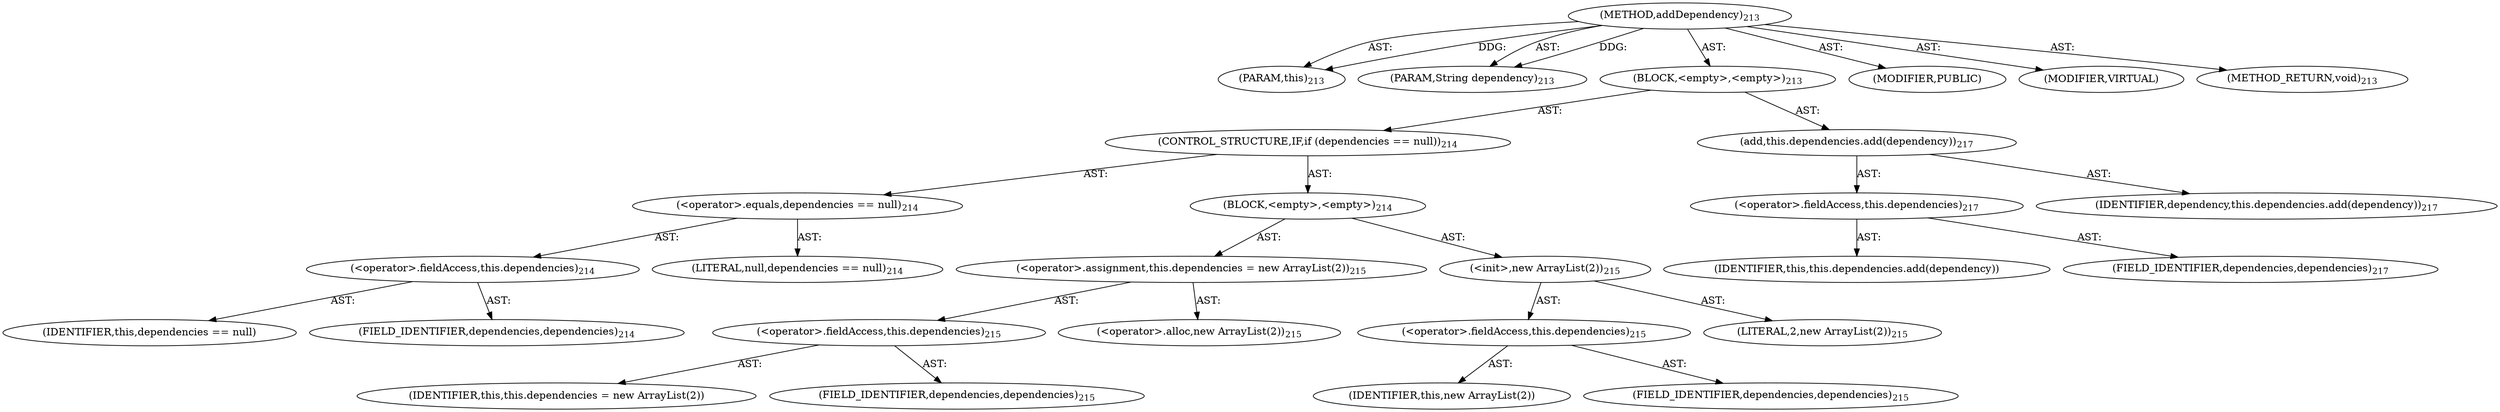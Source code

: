 digraph "addDependency" {  
"111669149705" [label = <(METHOD,addDependency)<SUB>213</SUB>> ]
"115964117012" [label = <(PARAM,this)<SUB>213</SUB>> ]
"115964117013" [label = <(PARAM,String dependency)<SUB>213</SUB>> ]
"25769803794" [label = <(BLOCK,&lt;empty&gt;,&lt;empty&gt;)<SUB>213</SUB>> ]
"47244640263" [label = <(CONTROL_STRUCTURE,IF,if (dependencies == null))<SUB>214</SUB>> ]
"30064771149" [label = <(&lt;operator&gt;.equals,dependencies == null)<SUB>214</SUB>> ]
"30064771150" [label = <(&lt;operator&gt;.fieldAccess,this.dependencies)<SUB>214</SUB>> ]
"68719476809" [label = <(IDENTIFIER,this,dependencies == null)> ]
"55834574862" [label = <(FIELD_IDENTIFIER,dependencies,dependencies)<SUB>214</SUB>> ]
"90194313232" [label = <(LITERAL,null,dependencies == null)<SUB>214</SUB>> ]
"25769803795" [label = <(BLOCK,&lt;empty&gt;,&lt;empty&gt;)<SUB>214</SUB>> ]
"30064771151" [label = <(&lt;operator&gt;.assignment,this.dependencies = new ArrayList(2))<SUB>215</SUB>> ]
"30064771152" [label = <(&lt;operator&gt;.fieldAccess,this.dependencies)<SUB>215</SUB>> ]
"68719476810" [label = <(IDENTIFIER,this,this.dependencies = new ArrayList(2))> ]
"55834574863" [label = <(FIELD_IDENTIFIER,dependencies,dependencies)<SUB>215</SUB>> ]
"30064771153" [label = <(&lt;operator&gt;.alloc,new ArrayList(2))<SUB>215</SUB>> ]
"30064771154" [label = <(&lt;init&gt;,new ArrayList(2))<SUB>215</SUB>> ]
"30064771155" [label = <(&lt;operator&gt;.fieldAccess,this.dependencies)<SUB>215</SUB>> ]
"68719476811" [label = <(IDENTIFIER,this,new ArrayList(2))> ]
"55834574864" [label = <(FIELD_IDENTIFIER,dependencies,dependencies)<SUB>215</SUB>> ]
"90194313233" [label = <(LITERAL,2,new ArrayList(2))<SUB>215</SUB>> ]
"30064771156" [label = <(add,this.dependencies.add(dependency))<SUB>217</SUB>> ]
"30064771157" [label = <(&lt;operator&gt;.fieldAccess,this.dependencies)<SUB>217</SUB>> ]
"68719476812" [label = <(IDENTIFIER,this,this.dependencies.add(dependency))> ]
"55834574865" [label = <(FIELD_IDENTIFIER,dependencies,dependencies)<SUB>217</SUB>> ]
"68719476813" [label = <(IDENTIFIER,dependency,this.dependencies.add(dependency))<SUB>217</SUB>> ]
"133143986201" [label = <(MODIFIER,PUBLIC)> ]
"133143986202" [label = <(MODIFIER,VIRTUAL)> ]
"128849018889" [label = <(METHOD_RETURN,void)<SUB>213</SUB>> ]
  "111669149705" -> "115964117012"  [ label = "AST: "] 
  "111669149705" -> "115964117013"  [ label = "AST: "] 
  "111669149705" -> "25769803794"  [ label = "AST: "] 
  "111669149705" -> "133143986201"  [ label = "AST: "] 
  "111669149705" -> "133143986202"  [ label = "AST: "] 
  "111669149705" -> "128849018889"  [ label = "AST: "] 
  "25769803794" -> "47244640263"  [ label = "AST: "] 
  "25769803794" -> "30064771156"  [ label = "AST: "] 
  "47244640263" -> "30064771149"  [ label = "AST: "] 
  "47244640263" -> "25769803795"  [ label = "AST: "] 
  "30064771149" -> "30064771150"  [ label = "AST: "] 
  "30064771149" -> "90194313232"  [ label = "AST: "] 
  "30064771150" -> "68719476809"  [ label = "AST: "] 
  "30064771150" -> "55834574862"  [ label = "AST: "] 
  "25769803795" -> "30064771151"  [ label = "AST: "] 
  "25769803795" -> "30064771154"  [ label = "AST: "] 
  "30064771151" -> "30064771152"  [ label = "AST: "] 
  "30064771151" -> "30064771153"  [ label = "AST: "] 
  "30064771152" -> "68719476810"  [ label = "AST: "] 
  "30064771152" -> "55834574863"  [ label = "AST: "] 
  "30064771154" -> "30064771155"  [ label = "AST: "] 
  "30064771154" -> "90194313233"  [ label = "AST: "] 
  "30064771155" -> "68719476811"  [ label = "AST: "] 
  "30064771155" -> "55834574864"  [ label = "AST: "] 
  "30064771156" -> "30064771157"  [ label = "AST: "] 
  "30064771156" -> "68719476813"  [ label = "AST: "] 
  "30064771157" -> "68719476812"  [ label = "AST: "] 
  "30064771157" -> "55834574865"  [ label = "AST: "] 
  "111669149705" -> "115964117012"  [ label = "DDG: "] 
  "111669149705" -> "115964117013"  [ label = "DDG: "] 
}
